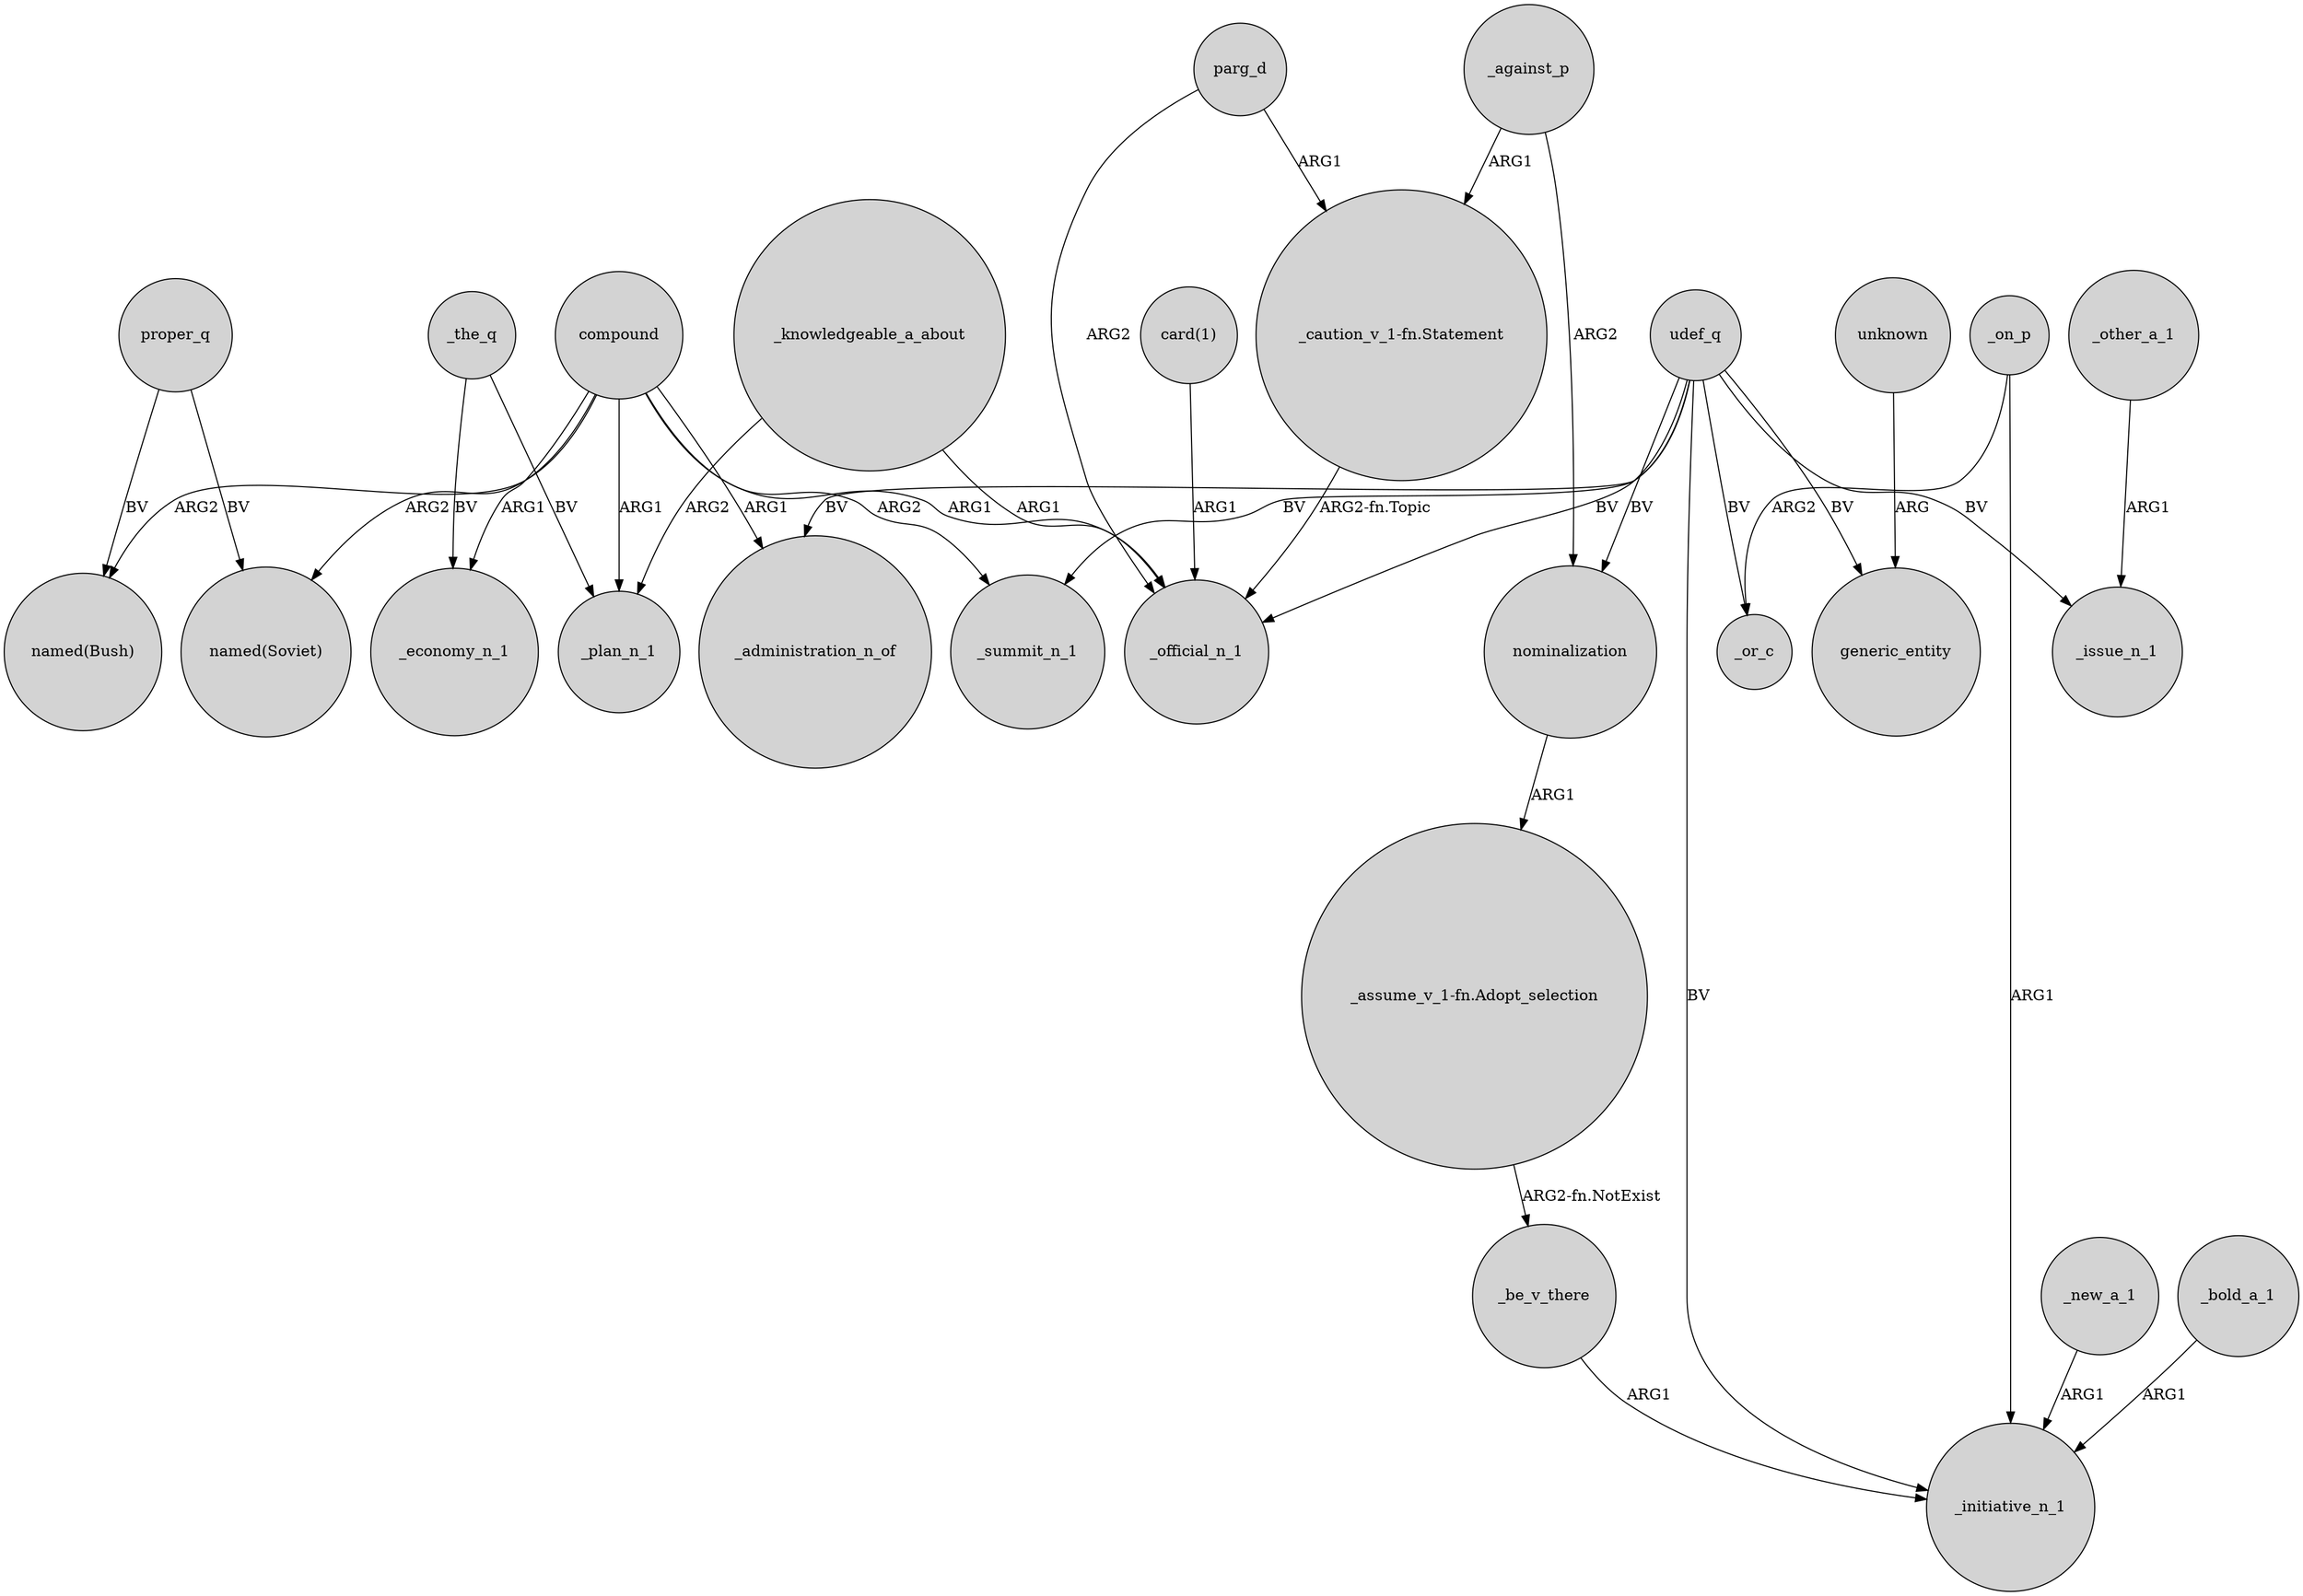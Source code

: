 digraph {
	node [shape=circle style=filled]
	udef_q -> _administration_n_of [label=BV]
	_against_p -> "_caution_v_1-fn.Statement" [label=ARG1]
	_on_p -> _initiative_n_1 [label=ARG1]
	udef_q -> _initiative_n_1 [label=BV]
	udef_q -> generic_entity [label=BV]
	_be_v_there -> _initiative_n_1 [label=ARG1]
	_new_a_1 -> _initiative_n_1 [label=ARG1]
	compound -> "named(Bush)" [label=ARG2]
	_against_p -> nominalization [label=ARG2]
	_other_a_1 -> _issue_n_1 [label=ARG1]
	_the_q -> _plan_n_1 [label=BV]
	compound -> _administration_n_of [label=ARG1]
	"card(1)" -> _official_n_1 [label=ARG1]
	_the_q -> _economy_n_1 [label=BV]
	nominalization -> "_assume_v_1-fn.Adopt_selection" [label=ARG1]
	compound -> _plan_n_1 [label=ARG1]
	"_assume_v_1-fn.Adopt_selection" -> _be_v_there [label="ARG2-fn.NotExist"]
	compound -> _summit_n_1 [label=ARG2]
	udef_q -> _or_c [label=BV]
	proper_q -> "named(Soviet)" [label=BV]
	"_caution_v_1-fn.Statement" -> _official_n_1 [label="ARG2-fn.Topic"]
	parg_d -> _official_n_1 [label=ARG2]
	_knowledgeable_a_about -> _plan_n_1 [label=ARG2]
	_on_p -> _or_c [label=ARG2]
	_knowledgeable_a_about -> _official_n_1 [label=ARG1]
	udef_q -> _official_n_1 [label=BV]
	proper_q -> "named(Bush)" [label=BV]
	parg_d -> "_caution_v_1-fn.Statement" [label=ARG1]
	udef_q -> _summit_n_1 [label=BV]
	udef_q -> nominalization [label=BV]
	compound -> "named(Soviet)" [label=ARG2]
	udef_q -> _issue_n_1 [label=BV]
	compound -> _economy_n_1 [label=ARG1]
	compound -> _official_n_1 [label=ARG1]
	_bold_a_1 -> _initiative_n_1 [label=ARG1]
	unknown -> generic_entity [label=ARG]
}
